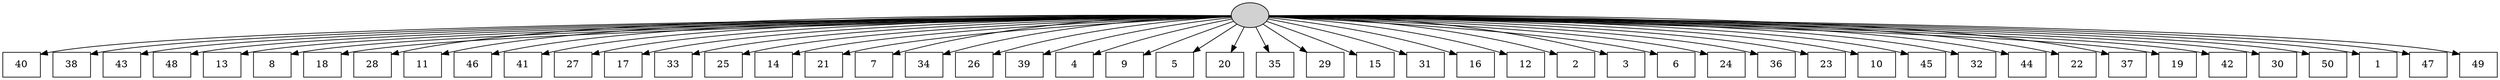digraph G {
0[style=filled, fillcolor=grey82, label=""];
1[shape=box,style=filled, fillcolor=white,label="40\n"];
2[shape=box,style=filled, fillcolor=white,label="38\n"];
3[shape=box,style=filled, fillcolor=white,label="43\n"];
4[shape=box,style=filled, fillcolor=white,label="48\n"];
5[shape=box,style=filled, fillcolor=white,label="13\n"];
6[shape=box,style=filled, fillcolor=white,label="8\n"];
7[shape=box,style=filled, fillcolor=white,label="18\n"];
8[shape=box,style=filled, fillcolor=white,label="28\n"];
9[shape=box,style=filled, fillcolor=white,label="11\n"];
10[shape=box,style=filled, fillcolor=white,label="46\n"];
11[shape=box,style=filled, fillcolor=white,label="41\n"];
12[shape=box,style=filled, fillcolor=white,label="27\n"];
13[shape=box,style=filled, fillcolor=white,label="17\n"];
14[shape=box,style=filled, fillcolor=white,label="33\n"];
15[shape=box,style=filled, fillcolor=white,label="25\n"];
16[shape=box,style=filled, fillcolor=white,label="14\n"];
17[shape=box,style=filled, fillcolor=white,label="21\n"];
18[shape=box,style=filled, fillcolor=white,label="7\n"];
19[shape=box,style=filled, fillcolor=white,label="34\n"];
20[shape=box,style=filled, fillcolor=white,label="26\n"];
21[shape=box,style=filled, fillcolor=white,label="39\n"];
22[shape=box,style=filled, fillcolor=white,label="4\n"];
23[shape=box,style=filled, fillcolor=white,label="9\n"];
24[shape=box,style=filled, fillcolor=white,label="5\n"];
25[shape=box,style=filled, fillcolor=white,label="20\n"];
26[shape=box,style=filled, fillcolor=white,label="35\n"];
27[shape=box,style=filled, fillcolor=white,label="29\n"];
28[shape=box,style=filled, fillcolor=white,label="15\n"];
29[shape=box,style=filled, fillcolor=white,label="31\n"];
30[shape=box,style=filled, fillcolor=white,label="16\n"];
31[shape=box,style=filled, fillcolor=white,label="12\n"];
32[shape=box,style=filled, fillcolor=white,label="2\n"];
33[shape=box,style=filled, fillcolor=white,label="3\n"];
34[shape=box,style=filled, fillcolor=white,label="6\n"];
35[shape=box,style=filled, fillcolor=white,label="24\n"];
36[shape=box,style=filled, fillcolor=white,label="36\n"];
37[shape=box,style=filled, fillcolor=white,label="23\n"];
38[shape=box,style=filled, fillcolor=white,label="10\n"];
39[shape=box,style=filled, fillcolor=white,label="45\n"];
40[shape=box,style=filled, fillcolor=white,label="32\n"];
41[shape=box,style=filled, fillcolor=white,label="44\n"];
42[shape=box,style=filled, fillcolor=white,label="22\n"];
43[shape=box,style=filled, fillcolor=white,label="37\n"];
44[shape=box,style=filled, fillcolor=white,label="19\n"];
45[shape=box,style=filled, fillcolor=white,label="42\n"];
46[shape=box,style=filled, fillcolor=white,label="30\n"];
47[shape=box,style=filled, fillcolor=white,label="50\n"];
48[shape=box,style=filled, fillcolor=white,label="1\n"];
49[shape=box,style=filled, fillcolor=white,label="47\n"];
50[shape=box,style=filled, fillcolor=white,label="49\n"];
0->1 ;
0->2 ;
0->3 ;
0->4 ;
0->5 ;
0->6 ;
0->7 ;
0->8 ;
0->9 ;
0->10 ;
0->11 ;
0->12 ;
0->13 ;
0->14 ;
0->15 ;
0->16 ;
0->17 ;
0->18 ;
0->19 ;
0->20 ;
0->21 ;
0->22 ;
0->23 ;
0->24 ;
0->25 ;
0->26 ;
0->27 ;
0->28 ;
0->29 ;
0->30 ;
0->31 ;
0->32 ;
0->33 ;
0->34 ;
0->35 ;
0->36 ;
0->37 ;
0->38 ;
0->39 ;
0->40 ;
0->41 ;
0->42 ;
0->43 ;
0->44 ;
0->45 ;
0->46 ;
0->47 ;
0->48 ;
0->49 ;
0->50 ;
}
